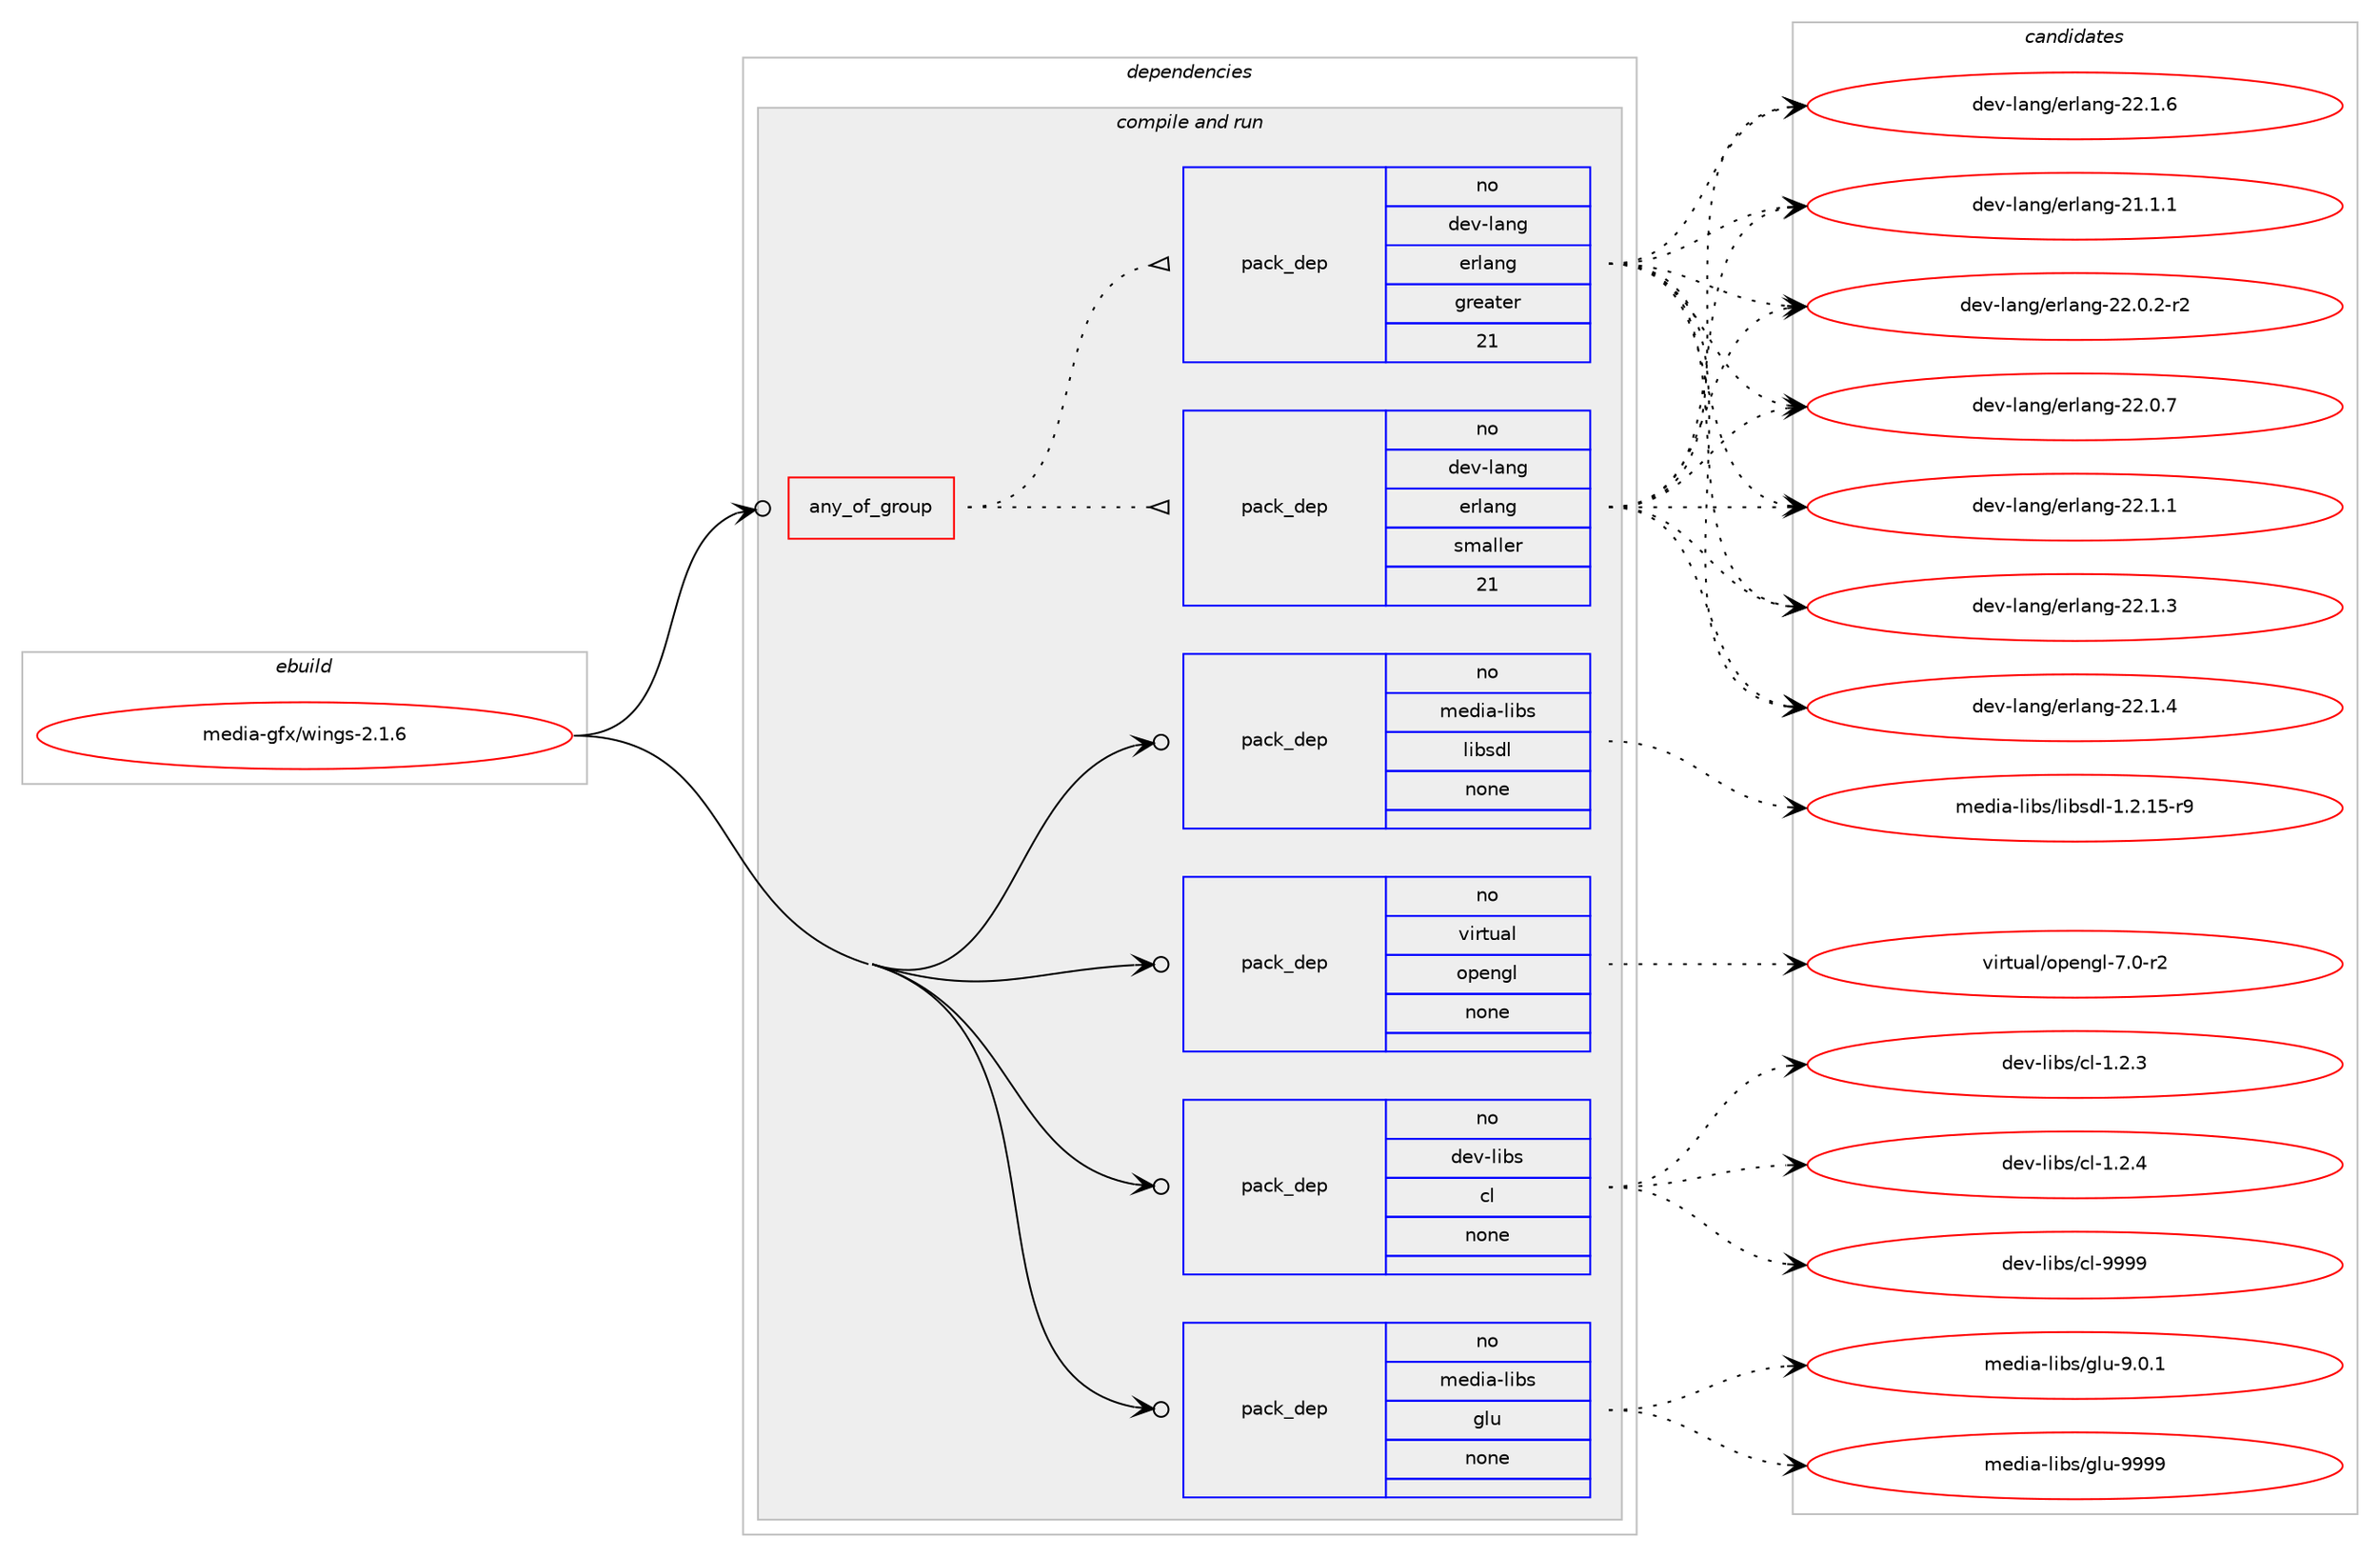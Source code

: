 digraph prolog {

# *************
# Graph options
# *************

newrank=true;
concentrate=true;
compound=true;
graph [rankdir=LR,fontname=Helvetica,fontsize=10,ranksep=1.5];#, ranksep=2.5, nodesep=0.2];
edge  [arrowhead=vee];
node  [fontname=Helvetica,fontsize=10];

# **********
# The ebuild
# **********

subgraph cluster_leftcol {
color=gray;
rank=same;
label=<<i>ebuild</i>>;
id [label="media-gfx/wings-2.1.6", color=red, width=4, href="../media-gfx/wings-2.1.6.svg"];
}

# ****************
# The dependencies
# ****************

subgraph cluster_midcol {
color=gray;
label=<<i>dependencies</i>>;
subgraph cluster_compile {
fillcolor="#eeeeee";
style=filled;
label=<<i>compile</i>>;
}
subgraph cluster_compileandrun {
fillcolor="#eeeeee";
style=filled;
label=<<i>compile and run</i>>;
subgraph any13175 {
dependency783757 [label=<<TABLE BORDER="0" CELLBORDER="1" CELLSPACING="0" CELLPADDING="4"><TR><TD CELLPADDING="10">any_of_group</TD></TR></TABLE>>, shape=none, color=red];subgraph pack579646 {
dependency783758 [label=<<TABLE BORDER="0" CELLBORDER="1" CELLSPACING="0" CELLPADDING="4" WIDTH="220"><TR><TD ROWSPAN="6" CELLPADDING="30">pack_dep</TD></TR><TR><TD WIDTH="110">no</TD></TR><TR><TD>dev-lang</TD></TR><TR><TD>erlang</TD></TR><TR><TD>smaller</TD></TR><TR><TD>21</TD></TR></TABLE>>, shape=none, color=blue];
}
dependency783757:e -> dependency783758:w [weight=20,style="dotted",arrowhead="oinv"];
subgraph pack579647 {
dependency783759 [label=<<TABLE BORDER="0" CELLBORDER="1" CELLSPACING="0" CELLPADDING="4" WIDTH="220"><TR><TD ROWSPAN="6" CELLPADDING="30">pack_dep</TD></TR><TR><TD WIDTH="110">no</TD></TR><TR><TD>dev-lang</TD></TR><TR><TD>erlang</TD></TR><TR><TD>greater</TD></TR><TR><TD>21</TD></TR></TABLE>>, shape=none, color=blue];
}
dependency783757:e -> dependency783759:w [weight=20,style="dotted",arrowhead="oinv"];
}
id:e -> dependency783757:w [weight=20,style="solid",arrowhead="odotvee"];
subgraph pack579648 {
dependency783760 [label=<<TABLE BORDER="0" CELLBORDER="1" CELLSPACING="0" CELLPADDING="4" WIDTH="220"><TR><TD ROWSPAN="6" CELLPADDING="30">pack_dep</TD></TR><TR><TD WIDTH="110">no</TD></TR><TR><TD>dev-libs</TD></TR><TR><TD>cl</TD></TR><TR><TD>none</TD></TR><TR><TD></TD></TR></TABLE>>, shape=none, color=blue];
}
id:e -> dependency783760:w [weight=20,style="solid",arrowhead="odotvee"];
subgraph pack579649 {
dependency783761 [label=<<TABLE BORDER="0" CELLBORDER="1" CELLSPACING="0" CELLPADDING="4" WIDTH="220"><TR><TD ROWSPAN="6" CELLPADDING="30">pack_dep</TD></TR><TR><TD WIDTH="110">no</TD></TR><TR><TD>media-libs</TD></TR><TR><TD>glu</TD></TR><TR><TD>none</TD></TR><TR><TD></TD></TR></TABLE>>, shape=none, color=blue];
}
id:e -> dependency783761:w [weight=20,style="solid",arrowhead="odotvee"];
subgraph pack579650 {
dependency783762 [label=<<TABLE BORDER="0" CELLBORDER="1" CELLSPACING="0" CELLPADDING="4" WIDTH="220"><TR><TD ROWSPAN="6" CELLPADDING="30">pack_dep</TD></TR><TR><TD WIDTH="110">no</TD></TR><TR><TD>media-libs</TD></TR><TR><TD>libsdl</TD></TR><TR><TD>none</TD></TR><TR><TD></TD></TR></TABLE>>, shape=none, color=blue];
}
id:e -> dependency783762:w [weight=20,style="solid",arrowhead="odotvee"];
subgraph pack579651 {
dependency783763 [label=<<TABLE BORDER="0" CELLBORDER="1" CELLSPACING="0" CELLPADDING="4" WIDTH="220"><TR><TD ROWSPAN="6" CELLPADDING="30">pack_dep</TD></TR><TR><TD WIDTH="110">no</TD></TR><TR><TD>virtual</TD></TR><TR><TD>opengl</TD></TR><TR><TD>none</TD></TR><TR><TD></TD></TR></TABLE>>, shape=none, color=blue];
}
id:e -> dependency783763:w [weight=20,style="solid",arrowhead="odotvee"];
}
subgraph cluster_run {
fillcolor="#eeeeee";
style=filled;
label=<<i>run</i>>;
}
}

# **************
# The candidates
# **************

subgraph cluster_choices {
rank=same;
color=gray;
label=<<i>candidates</i>>;

subgraph choice579646 {
color=black;
nodesep=1;
choice1001011184510897110103471011141089711010345504946494649 [label="dev-lang/erlang-21.1.1", color=red, width=4,href="../dev-lang/erlang-21.1.1.svg"];
choice10010111845108971101034710111410897110103455050464846504511450 [label="dev-lang/erlang-22.0.2-r2", color=red, width=4,href="../dev-lang/erlang-22.0.2-r2.svg"];
choice1001011184510897110103471011141089711010345505046484655 [label="dev-lang/erlang-22.0.7", color=red, width=4,href="../dev-lang/erlang-22.0.7.svg"];
choice1001011184510897110103471011141089711010345505046494649 [label="dev-lang/erlang-22.1.1", color=red, width=4,href="../dev-lang/erlang-22.1.1.svg"];
choice1001011184510897110103471011141089711010345505046494651 [label="dev-lang/erlang-22.1.3", color=red, width=4,href="../dev-lang/erlang-22.1.3.svg"];
choice1001011184510897110103471011141089711010345505046494652 [label="dev-lang/erlang-22.1.4", color=red, width=4,href="../dev-lang/erlang-22.1.4.svg"];
choice1001011184510897110103471011141089711010345505046494654 [label="dev-lang/erlang-22.1.6", color=red, width=4,href="../dev-lang/erlang-22.1.6.svg"];
dependency783758:e -> choice1001011184510897110103471011141089711010345504946494649:w [style=dotted,weight="100"];
dependency783758:e -> choice10010111845108971101034710111410897110103455050464846504511450:w [style=dotted,weight="100"];
dependency783758:e -> choice1001011184510897110103471011141089711010345505046484655:w [style=dotted,weight="100"];
dependency783758:e -> choice1001011184510897110103471011141089711010345505046494649:w [style=dotted,weight="100"];
dependency783758:e -> choice1001011184510897110103471011141089711010345505046494651:w [style=dotted,weight="100"];
dependency783758:e -> choice1001011184510897110103471011141089711010345505046494652:w [style=dotted,weight="100"];
dependency783758:e -> choice1001011184510897110103471011141089711010345505046494654:w [style=dotted,weight="100"];
}
subgraph choice579647 {
color=black;
nodesep=1;
choice1001011184510897110103471011141089711010345504946494649 [label="dev-lang/erlang-21.1.1", color=red, width=4,href="../dev-lang/erlang-21.1.1.svg"];
choice10010111845108971101034710111410897110103455050464846504511450 [label="dev-lang/erlang-22.0.2-r2", color=red, width=4,href="../dev-lang/erlang-22.0.2-r2.svg"];
choice1001011184510897110103471011141089711010345505046484655 [label="dev-lang/erlang-22.0.7", color=red, width=4,href="../dev-lang/erlang-22.0.7.svg"];
choice1001011184510897110103471011141089711010345505046494649 [label="dev-lang/erlang-22.1.1", color=red, width=4,href="../dev-lang/erlang-22.1.1.svg"];
choice1001011184510897110103471011141089711010345505046494651 [label="dev-lang/erlang-22.1.3", color=red, width=4,href="../dev-lang/erlang-22.1.3.svg"];
choice1001011184510897110103471011141089711010345505046494652 [label="dev-lang/erlang-22.1.4", color=red, width=4,href="../dev-lang/erlang-22.1.4.svg"];
choice1001011184510897110103471011141089711010345505046494654 [label="dev-lang/erlang-22.1.6", color=red, width=4,href="../dev-lang/erlang-22.1.6.svg"];
dependency783759:e -> choice1001011184510897110103471011141089711010345504946494649:w [style=dotted,weight="100"];
dependency783759:e -> choice10010111845108971101034710111410897110103455050464846504511450:w [style=dotted,weight="100"];
dependency783759:e -> choice1001011184510897110103471011141089711010345505046484655:w [style=dotted,weight="100"];
dependency783759:e -> choice1001011184510897110103471011141089711010345505046494649:w [style=dotted,weight="100"];
dependency783759:e -> choice1001011184510897110103471011141089711010345505046494651:w [style=dotted,weight="100"];
dependency783759:e -> choice1001011184510897110103471011141089711010345505046494652:w [style=dotted,weight="100"];
dependency783759:e -> choice1001011184510897110103471011141089711010345505046494654:w [style=dotted,weight="100"];
}
subgraph choice579648 {
color=black;
nodesep=1;
choice10010111845108105981154799108454946504651 [label="dev-libs/cl-1.2.3", color=red, width=4,href="../dev-libs/cl-1.2.3.svg"];
choice10010111845108105981154799108454946504652 [label="dev-libs/cl-1.2.4", color=red, width=4,href="../dev-libs/cl-1.2.4.svg"];
choice100101118451081059811547991084557575757 [label="dev-libs/cl-9999", color=red, width=4,href="../dev-libs/cl-9999.svg"];
dependency783760:e -> choice10010111845108105981154799108454946504651:w [style=dotted,weight="100"];
dependency783760:e -> choice10010111845108105981154799108454946504652:w [style=dotted,weight="100"];
dependency783760:e -> choice100101118451081059811547991084557575757:w [style=dotted,weight="100"];
}
subgraph choice579649 {
color=black;
nodesep=1;
choice10910110010597451081059811547103108117455746484649 [label="media-libs/glu-9.0.1", color=red, width=4,href="../media-libs/glu-9.0.1.svg"];
choice109101100105974510810598115471031081174557575757 [label="media-libs/glu-9999", color=red, width=4,href="../media-libs/glu-9999.svg"];
dependency783761:e -> choice10910110010597451081059811547103108117455746484649:w [style=dotted,weight="100"];
dependency783761:e -> choice109101100105974510810598115471031081174557575757:w [style=dotted,weight="100"];
}
subgraph choice579650 {
color=black;
nodesep=1;
choice1091011001059745108105981154710810598115100108454946504649534511457 [label="media-libs/libsdl-1.2.15-r9", color=red, width=4,href="../media-libs/libsdl-1.2.15-r9.svg"];
dependency783762:e -> choice1091011001059745108105981154710810598115100108454946504649534511457:w [style=dotted,weight="100"];
}
subgraph choice579651 {
color=black;
nodesep=1;
choice1181051141161179710847111112101110103108455546484511450 [label="virtual/opengl-7.0-r2", color=red, width=4,href="../virtual/opengl-7.0-r2.svg"];
dependency783763:e -> choice1181051141161179710847111112101110103108455546484511450:w [style=dotted,weight="100"];
}
}

}
